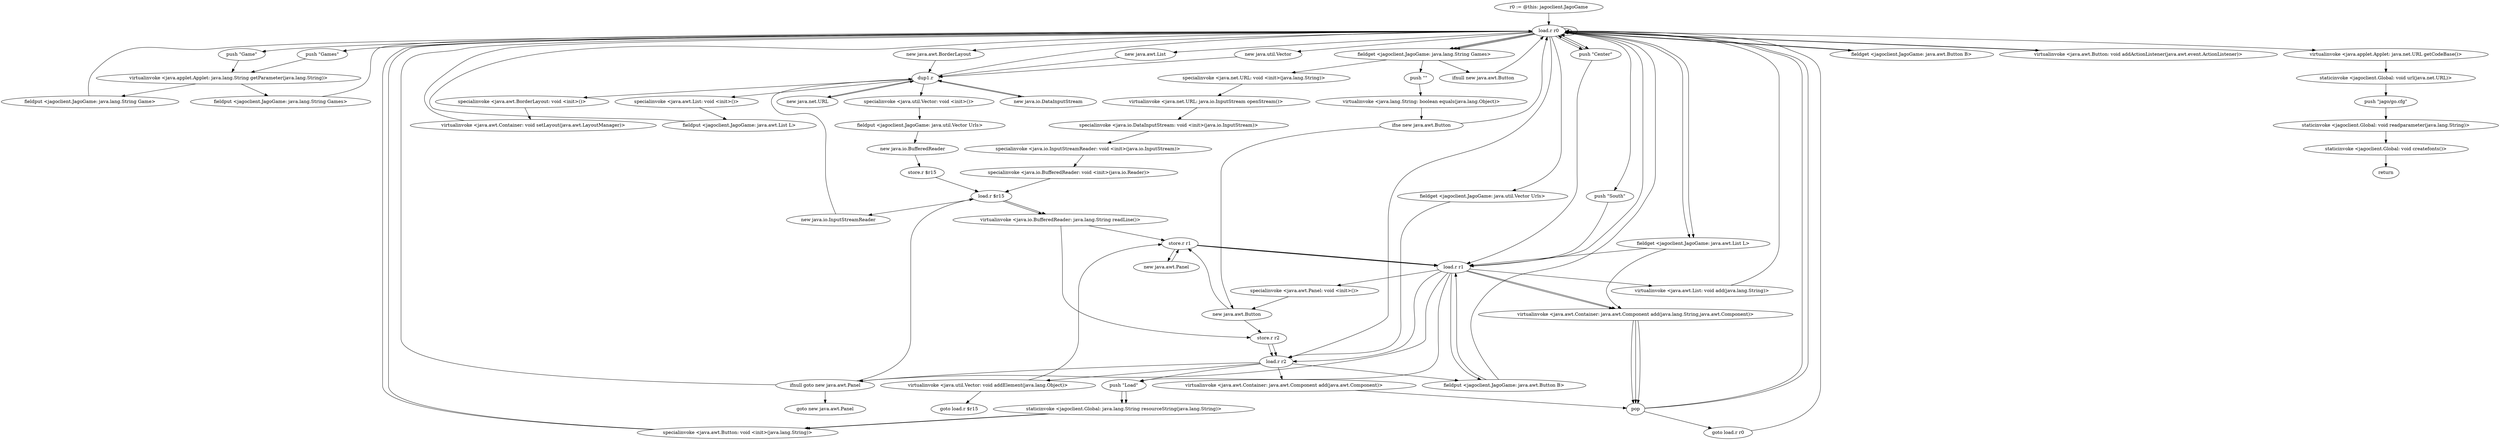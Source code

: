 digraph "" {
    "r0 := @this: jagoclient.JagoGame"
    "load.r r0"
    "r0 := @this: jagoclient.JagoGame"->"load.r r0";
    "load.r r0"->"load.r r0";
    "push \"Game\""
    "load.r r0"->"push \"Game\"";
    "virtualinvoke <java.applet.Applet: java.lang.String getParameter(java.lang.String)>"
    "push \"Game\""->"virtualinvoke <java.applet.Applet: java.lang.String getParameter(java.lang.String)>";
    "fieldput <jagoclient.JagoGame: java.lang.String Game>"
    "virtualinvoke <java.applet.Applet: java.lang.String getParameter(java.lang.String)>"->"fieldput <jagoclient.JagoGame: java.lang.String Game>";
    "fieldput <jagoclient.JagoGame: java.lang.String Game>"->"load.r r0";
    "load.r r0"->"load.r r0";
    "push \"Games\""
    "load.r r0"->"push \"Games\"";
    "push \"Games\""->"virtualinvoke <java.applet.Applet: java.lang.String getParameter(java.lang.String)>";
    "fieldput <jagoclient.JagoGame: java.lang.String Games>"
    "virtualinvoke <java.applet.Applet: java.lang.String getParameter(java.lang.String)>"->"fieldput <jagoclient.JagoGame: java.lang.String Games>";
    "fieldput <jagoclient.JagoGame: java.lang.String Games>"->"load.r r0";
    "new java.awt.BorderLayout"
    "load.r r0"->"new java.awt.BorderLayout";
    "dup1.r"
    "new java.awt.BorderLayout"->"dup1.r";
    "specialinvoke <java.awt.BorderLayout: void <init>()>"
    "dup1.r"->"specialinvoke <java.awt.BorderLayout: void <init>()>";
    "virtualinvoke <java.awt.Container: void setLayout(java.awt.LayoutManager)>"
    "specialinvoke <java.awt.BorderLayout: void <init>()>"->"virtualinvoke <java.awt.Container: void setLayout(java.awt.LayoutManager)>";
    "virtualinvoke <java.awt.Container: void setLayout(java.awt.LayoutManager)>"->"load.r r0";
    "fieldget <jagoclient.JagoGame: java.lang.String Games>"
    "load.r r0"->"fieldget <jagoclient.JagoGame: java.lang.String Games>";
    "ifnull new java.awt.Button"
    "fieldget <jagoclient.JagoGame: java.lang.String Games>"->"ifnull new java.awt.Button";
    "ifnull new java.awt.Button"->"load.r r0";
    "load.r r0"->"fieldget <jagoclient.JagoGame: java.lang.String Games>";
    "push \"\""
    "fieldget <jagoclient.JagoGame: java.lang.String Games>"->"push \"\"";
    "virtualinvoke <java.lang.String: boolean equals(java.lang.Object)>"
    "push \"\""->"virtualinvoke <java.lang.String: boolean equals(java.lang.Object)>";
    "ifne new java.awt.Button"
    "virtualinvoke <java.lang.String: boolean equals(java.lang.Object)>"->"ifne new java.awt.Button";
    "ifne new java.awt.Button"->"load.r r0";
    "new java.awt.List"
    "load.r r0"->"new java.awt.List";
    "new java.awt.List"->"dup1.r";
    "specialinvoke <java.awt.List: void <init>()>"
    "dup1.r"->"specialinvoke <java.awt.List: void <init>()>";
    "fieldput <jagoclient.JagoGame: java.awt.List L>"
    "specialinvoke <java.awt.List: void <init>()>"->"fieldput <jagoclient.JagoGame: java.awt.List L>";
    "fieldput <jagoclient.JagoGame: java.awt.List L>"->"load.r r0";
    "push \"Center\""
    "load.r r0"->"push \"Center\"";
    "push \"Center\""->"load.r r0";
    "fieldget <jagoclient.JagoGame: java.awt.List L>"
    "load.r r0"->"fieldget <jagoclient.JagoGame: java.awt.List L>";
    "virtualinvoke <java.awt.Container: java.awt.Component add(java.lang.String,java.awt.Component)>"
    "fieldget <jagoclient.JagoGame: java.awt.List L>"->"virtualinvoke <java.awt.Container: java.awt.Component add(java.lang.String,java.awt.Component)>";
    "pop"
    "virtualinvoke <java.awt.Container: java.awt.Component add(java.lang.String,java.awt.Component)>"->"pop";
    "pop"->"load.r r0";
    "new java.util.Vector"
    "load.r r0"->"new java.util.Vector";
    "new java.util.Vector"->"dup1.r";
    "specialinvoke <java.util.Vector: void <init>()>"
    "dup1.r"->"specialinvoke <java.util.Vector: void <init>()>";
    "fieldput <jagoclient.JagoGame: java.util.Vector Urls>"
    "specialinvoke <java.util.Vector: void <init>()>"->"fieldput <jagoclient.JagoGame: java.util.Vector Urls>";
    "new java.io.BufferedReader"
    "fieldput <jagoclient.JagoGame: java.util.Vector Urls>"->"new java.io.BufferedReader";
    "store.r $r15"
    "new java.io.BufferedReader"->"store.r $r15";
    "load.r $r15"
    "store.r $r15"->"load.r $r15";
    "new java.io.InputStreamReader"
    "load.r $r15"->"new java.io.InputStreamReader";
    "new java.io.InputStreamReader"->"dup1.r";
    "new java.io.DataInputStream"
    "dup1.r"->"new java.io.DataInputStream";
    "new java.io.DataInputStream"->"dup1.r";
    "new java.net.URL"
    "dup1.r"->"new java.net.URL";
    "new java.net.URL"->"dup1.r";
    "dup1.r"->"load.r r0";
    "load.r r0"->"fieldget <jagoclient.JagoGame: java.lang.String Games>";
    "specialinvoke <java.net.URL: void <init>(java.lang.String)>"
    "fieldget <jagoclient.JagoGame: java.lang.String Games>"->"specialinvoke <java.net.URL: void <init>(java.lang.String)>";
    "virtualinvoke <java.net.URL: java.io.InputStream openStream()>"
    "specialinvoke <java.net.URL: void <init>(java.lang.String)>"->"virtualinvoke <java.net.URL: java.io.InputStream openStream()>";
    "specialinvoke <java.io.DataInputStream: void <init>(java.io.InputStream)>"
    "virtualinvoke <java.net.URL: java.io.InputStream openStream()>"->"specialinvoke <java.io.DataInputStream: void <init>(java.io.InputStream)>";
    "specialinvoke <java.io.InputStreamReader: void <init>(java.io.InputStream)>"
    "specialinvoke <java.io.DataInputStream: void <init>(java.io.InputStream)>"->"specialinvoke <java.io.InputStreamReader: void <init>(java.io.InputStream)>";
    "specialinvoke <java.io.BufferedReader: void <init>(java.io.Reader)>"
    "specialinvoke <java.io.InputStreamReader: void <init>(java.io.InputStream)>"->"specialinvoke <java.io.BufferedReader: void <init>(java.io.Reader)>";
    "specialinvoke <java.io.BufferedReader: void <init>(java.io.Reader)>"->"load.r $r15";
    "virtualinvoke <java.io.BufferedReader: java.lang.String readLine()>"
    "load.r $r15"->"virtualinvoke <java.io.BufferedReader: java.lang.String readLine()>";
    "store.r r1"
    "virtualinvoke <java.io.BufferedReader: java.lang.String readLine()>"->"store.r r1";
    "load.r r1"
    "store.r r1"->"load.r r1";
    "ifnull goto new java.awt.Panel"
    "load.r r1"->"ifnull goto new java.awt.Panel";
    "ifnull goto new java.awt.Panel"->"load.r $r15";
    "load.r $r15"->"virtualinvoke <java.io.BufferedReader: java.lang.String readLine()>";
    "store.r r2"
    "virtualinvoke <java.io.BufferedReader: java.lang.String readLine()>"->"store.r r2";
    "load.r r2"
    "store.r r2"->"load.r r2";
    "load.r r2"->"ifnull goto new java.awt.Panel";
    "ifnull goto new java.awt.Panel"->"load.r r0";
    "load.r r0"->"fieldget <jagoclient.JagoGame: java.awt.List L>";
    "fieldget <jagoclient.JagoGame: java.awt.List L>"->"load.r r1";
    "virtualinvoke <java.awt.List: void add(java.lang.String)>"
    "load.r r1"->"virtualinvoke <java.awt.List: void add(java.lang.String)>";
    "virtualinvoke <java.awt.List: void add(java.lang.String)>"->"load.r r0";
    "fieldget <jagoclient.JagoGame: java.util.Vector Urls>"
    "load.r r0"->"fieldget <jagoclient.JagoGame: java.util.Vector Urls>";
    "fieldget <jagoclient.JagoGame: java.util.Vector Urls>"->"load.r r2";
    "virtualinvoke <java.util.Vector: void addElement(java.lang.Object)>"
    "load.r r2"->"virtualinvoke <java.util.Vector: void addElement(java.lang.Object)>";
    "goto load.r $r15"
    "virtualinvoke <java.util.Vector: void addElement(java.lang.Object)>"->"goto load.r $r15";
    "virtualinvoke <java.util.Vector: void addElement(java.lang.Object)>"->"store.r r1";
    "new java.awt.Panel"
    "store.r r1"->"new java.awt.Panel";
    "new java.awt.Panel"->"store.r r1";
    "store.r r1"->"load.r r1";
    "specialinvoke <java.awt.Panel: void <init>()>"
    "load.r r1"->"specialinvoke <java.awt.Panel: void <init>()>";
    "new java.awt.Button"
    "specialinvoke <java.awt.Panel: void <init>()>"->"new java.awt.Button";
    "new java.awt.Button"->"store.r r2";
    "store.r r2"->"load.r r2";
    "push \"Load\""
    "load.r r2"->"push \"Load\"";
    "staticinvoke <jagoclient.Global: java.lang.String resourceString(java.lang.String)>"
    "push \"Load\""->"staticinvoke <jagoclient.Global: java.lang.String resourceString(java.lang.String)>";
    "specialinvoke <java.awt.Button: void <init>(java.lang.String)>"
    "staticinvoke <jagoclient.Global: java.lang.String resourceString(java.lang.String)>"->"specialinvoke <java.awt.Button: void <init>(java.lang.String)>";
    "specialinvoke <java.awt.Button: void <init>(java.lang.String)>"->"load.r r0";
    "load.r r0"->"load.r r2";
    "fieldput <jagoclient.JagoGame: java.awt.Button B>"
    "load.r r2"->"fieldput <jagoclient.JagoGame: java.awt.Button B>";
    "fieldput <jagoclient.JagoGame: java.awt.Button B>"->"load.r r1";
    "load.r r1"->"load.r r2";
    "virtualinvoke <java.awt.Container: java.awt.Component add(java.awt.Component)>"
    "load.r r2"->"virtualinvoke <java.awt.Container: java.awt.Component add(java.awt.Component)>";
    "virtualinvoke <java.awt.Container: java.awt.Component add(java.awt.Component)>"->"pop";
    "pop"->"load.r r0";
    "push \"South\""
    "load.r r0"->"push \"South\"";
    "push \"South\""->"load.r r1";
    "load.r r1"->"virtualinvoke <java.awt.Container: java.awt.Component add(java.lang.String,java.awt.Component)>";
    "virtualinvoke <java.awt.Container: java.awt.Component add(java.lang.String,java.awt.Component)>"->"pop";
    "goto load.r r0"
    "pop"->"goto load.r r0";
    "goto load.r r0"->"load.r r0";
    "fieldget <jagoclient.JagoGame: java.awt.Button B>"
    "load.r r0"->"fieldget <jagoclient.JagoGame: java.awt.Button B>";
    "fieldget <jagoclient.JagoGame: java.awt.Button B>"->"load.r r0";
    "virtualinvoke <java.awt.Button: void addActionListener(java.awt.event.ActionListener)>"
    "load.r r0"->"virtualinvoke <java.awt.Button: void addActionListener(java.awt.event.ActionListener)>";
    "virtualinvoke <java.awt.Button: void addActionListener(java.awt.event.ActionListener)>"->"load.r r0";
    "virtualinvoke <java.applet.Applet: java.net.URL getCodeBase()>"
    "load.r r0"->"virtualinvoke <java.applet.Applet: java.net.URL getCodeBase()>";
    "staticinvoke <jagoclient.Global: void url(java.net.URL)>"
    "virtualinvoke <java.applet.Applet: java.net.URL getCodeBase()>"->"staticinvoke <jagoclient.Global: void url(java.net.URL)>";
    "push \"jago/go.cfg\""
    "staticinvoke <jagoclient.Global: void url(java.net.URL)>"->"push \"jago/go.cfg\"";
    "staticinvoke <jagoclient.Global: void readparameter(java.lang.String)>"
    "push \"jago/go.cfg\""->"staticinvoke <jagoclient.Global: void readparameter(java.lang.String)>";
    "staticinvoke <jagoclient.Global: void createfonts()>"
    "staticinvoke <jagoclient.Global: void readparameter(java.lang.String)>"->"staticinvoke <jagoclient.Global: void createfonts()>";
    "return"
    "staticinvoke <jagoclient.Global: void createfonts()>"->"return";
    "goto new java.awt.Panel"
    "ifnull goto new java.awt.Panel"->"goto new java.awt.Panel";
    "ifne new java.awt.Button"->"new java.awt.Button";
    "new java.awt.Button"->"store.r r1";
    "store.r r1"->"load.r r1";
    "load.r r1"->"push \"Load\"";
    "push \"Load\""->"staticinvoke <jagoclient.Global: java.lang.String resourceString(java.lang.String)>";
    "staticinvoke <jagoclient.Global: java.lang.String resourceString(java.lang.String)>"->"specialinvoke <java.awt.Button: void <init>(java.lang.String)>";
    "specialinvoke <java.awt.Button: void <init>(java.lang.String)>"->"load.r r0";
    "load.r r0"->"load.r r1";
    "load.r r1"->"fieldput <jagoclient.JagoGame: java.awt.Button B>";
    "fieldput <jagoclient.JagoGame: java.awt.Button B>"->"load.r r0";
    "load.r r0"->"push \"Center\"";
    "push \"Center\""->"load.r r1";
    "load.r r1"->"virtualinvoke <java.awt.Container: java.awt.Component add(java.lang.String,java.awt.Component)>";
    "virtualinvoke <java.awt.Container: java.awt.Component add(java.lang.String,java.awt.Component)>"->"pop";
}
